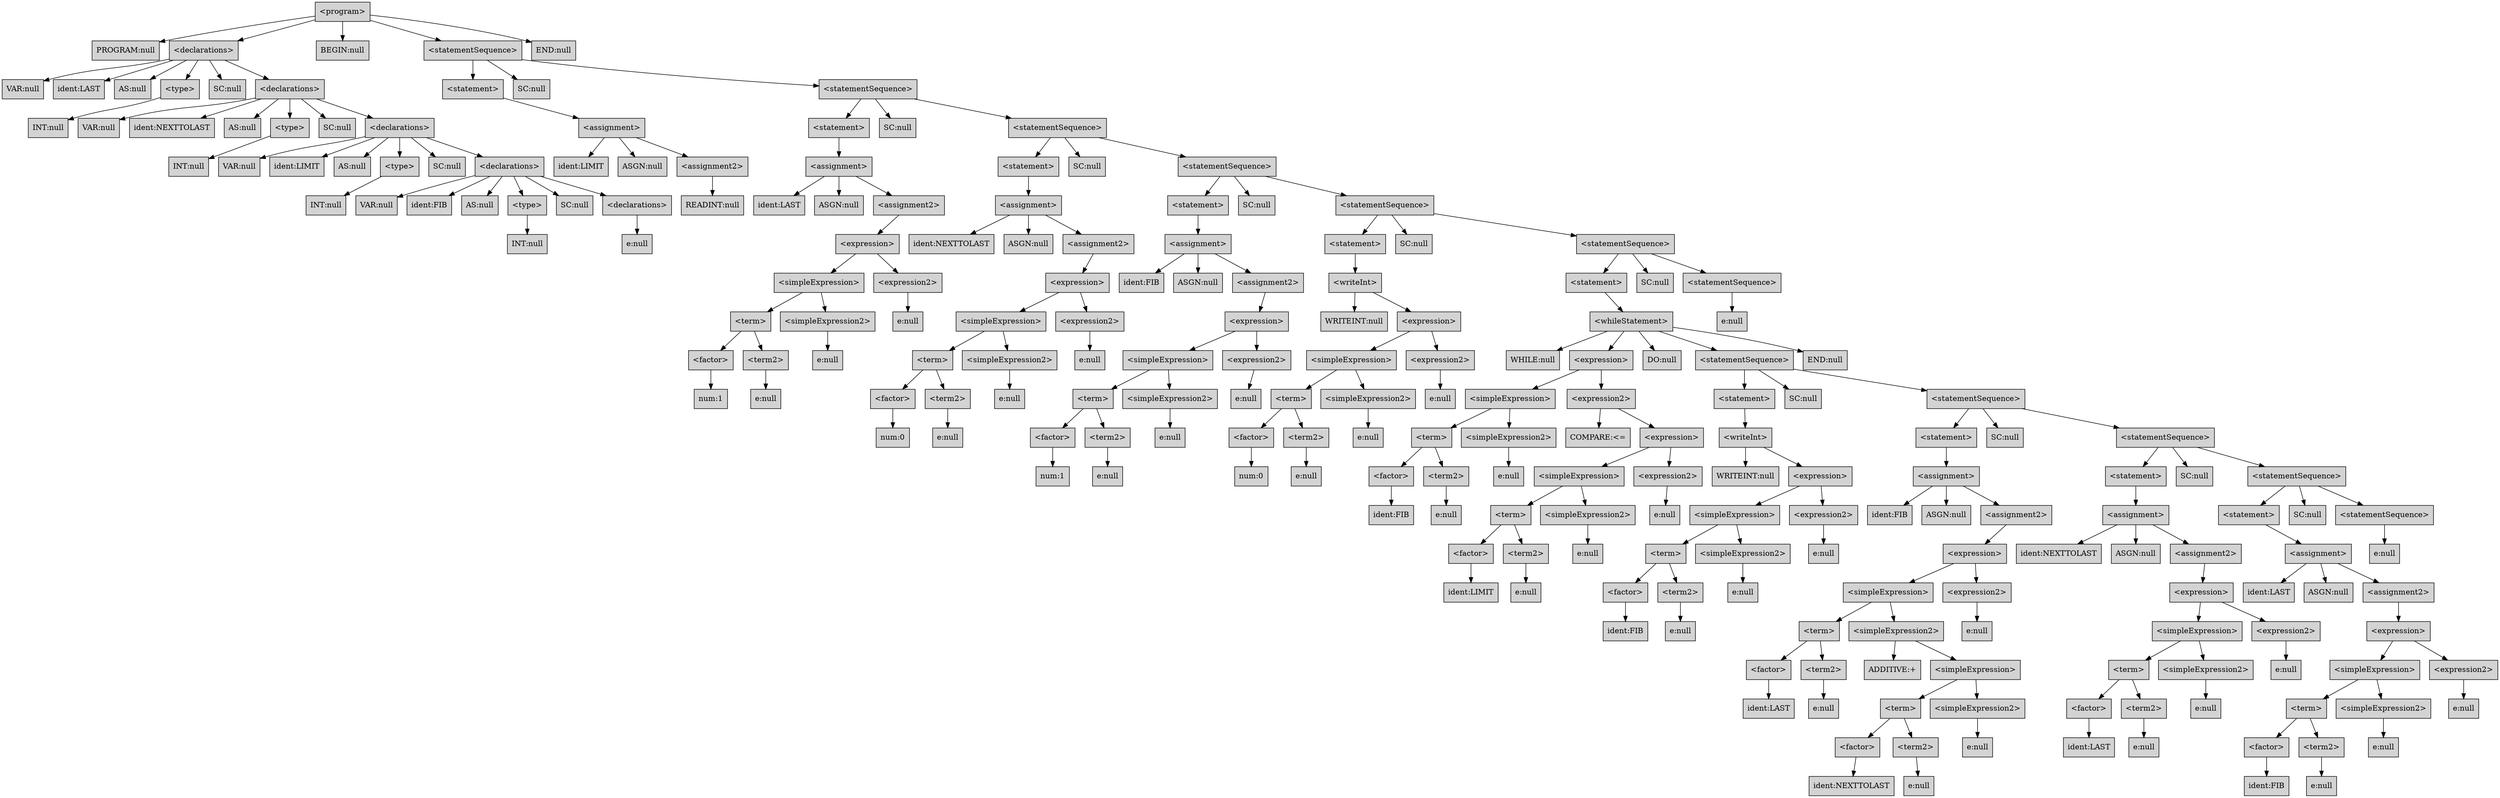 digraph tl12Ast {
ordering=out;
node [shape = box, style = filled, fillcolor="white"]
n1 [label="<program>",fillcolor="/x11/lightgrey",shape=box]
n2 [label="PROGRAM:null",fillcolor="/x11/lightgrey",shape=box]
n1 -> n2
n3 [label="<declarations>",fillcolor="/x11/lightgrey",shape=box]
n1 -> n3
n4 [label="VAR:null",fillcolor="/x11/lightgrey",shape=box]
n3 -> n4
n5 [label="ident:LAST",fillcolor="/x11/lightgrey",shape=box]
n3 -> n5
n6 [label="AS:null",fillcolor="/x11/lightgrey",shape=box]
n3 -> n6
n7 [label="<type>",fillcolor="/x11/lightgrey",shape=box]
n3 -> n7
n8 [label="INT:null",fillcolor="/x11/lightgrey",shape=box]
n7 -> n8
n9 [label="SC:null",fillcolor="/x11/lightgrey",shape=box]
n3 -> n9
n10 [label="<declarations>",fillcolor="/x11/lightgrey",shape=box]
n3 -> n10
n11 [label="VAR:null",fillcolor="/x11/lightgrey",shape=box]
n10 -> n11
n12 [label="ident:NEXTTOLAST",fillcolor="/x11/lightgrey",shape=box]
n10 -> n12
n13 [label="AS:null",fillcolor="/x11/lightgrey",shape=box]
n10 -> n13
n14 [label="<type>",fillcolor="/x11/lightgrey",shape=box]
n10 -> n14
n15 [label="INT:null",fillcolor="/x11/lightgrey",shape=box]
n14 -> n15
n16 [label="SC:null",fillcolor="/x11/lightgrey",shape=box]
n10 -> n16
n17 [label="<declarations>",fillcolor="/x11/lightgrey",shape=box]
n10 -> n17
n18 [label="VAR:null",fillcolor="/x11/lightgrey",shape=box]
n17 -> n18
n19 [label="ident:LIMIT",fillcolor="/x11/lightgrey",shape=box]
n17 -> n19
n20 [label="AS:null",fillcolor="/x11/lightgrey",shape=box]
n17 -> n20
n21 [label="<type>",fillcolor="/x11/lightgrey",shape=box]
n17 -> n21
n22 [label="INT:null",fillcolor="/x11/lightgrey",shape=box]
n21 -> n22
n23 [label="SC:null",fillcolor="/x11/lightgrey",shape=box]
n17 -> n23
n24 [label="<declarations>",fillcolor="/x11/lightgrey",shape=box]
n17 -> n24
n25 [label="VAR:null",fillcolor="/x11/lightgrey",shape=box]
n24 -> n25
n26 [label="ident:FIB",fillcolor="/x11/lightgrey",shape=box]
n24 -> n26
n27 [label="AS:null",fillcolor="/x11/lightgrey",shape=box]
n24 -> n27
n28 [label="<type>",fillcolor="/x11/lightgrey",shape=box]
n24 -> n28
n29 [label="INT:null",fillcolor="/x11/lightgrey",shape=box]
n28 -> n29
n30 [label="SC:null",fillcolor="/x11/lightgrey",shape=box]
n24 -> n30
n31 [label="<declarations>",fillcolor="/x11/lightgrey",shape=box]
n24 -> n31
n32 [label="e:null",fillcolor="/x11/lightgrey",shape=box]
n31 -> n32
n33 [label="BEGIN:null",fillcolor="/x11/lightgrey",shape=box]
n1 -> n33
n34 [label="<statementSequence>",fillcolor="/x11/lightgrey",shape=box]
n1 -> n34
n35 [label="<statement>",fillcolor="/x11/lightgrey",shape=box]
n34 -> n35
n36 [label="<assignment>",fillcolor="/x11/lightgrey",shape=box]
n35 -> n36
n37 [label="ident:LIMIT",fillcolor="/x11/lightgrey",shape=box]
n36 -> n37
n38 [label="ASGN:null",fillcolor="/x11/lightgrey",shape=box]
n36 -> n38
n39 [label="<assignment2>",fillcolor="/x11/lightgrey",shape=box]
n36 -> n39
n40 [label="READINT:null",fillcolor="/x11/lightgrey",shape=box]
n39 -> n40
n41 [label="SC:null",fillcolor="/x11/lightgrey",shape=box]
n34 -> n41
n42 [label="<statementSequence>",fillcolor="/x11/lightgrey",shape=box]
n34 -> n42
n43 [label="<statement>",fillcolor="/x11/lightgrey",shape=box]
n42 -> n43
n44 [label="<assignment>",fillcolor="/x11/lightgrey",shape=box]
n43 -> n44
n45 [label="ident:LAST",fillcolor="/x11/lightgrey",shape=box]
n44 -> n45
n46 [label="ASGN:null",fillcolor="/x11/lightgrey",shape=box]
n44 -> n46
n47 [label="<assignment2>",fillcolor="/x11/lightgrey",shape=box]
n44 -> n47
n48 [label="<expression>",fillcolor="/x11/lightgrey",shape=box]
n47 -> n48
n49 [label="<simpleExpression>",fillcolor="/x11/lightgrey",shape=box]
n48 -> n49
n50 [label="<term>",fillcolor="/x11/lightgrey",shape=box]
n49 -> n50
n51 [label="<factor>",fillcolor="/x11/lightgrey",shape=box]
n50 -> n51
n52 [label="num:1",fillcolor="/x11/lightgrey",shape=box]
n51 -> n52
n53 [label="<term2>",fillcolor="/x11/lightgrey",shape=box]
n50 -> n53
n54 [label="e:null",fillcolor="/x11/lightgrey",shape=box]
n53 -> n54
n55 [label="<simpleExpression2>",fillcolor="/x11/lightgrey",shape=box]
n49 -> n55
n56 [label="e:null",fillcolor="/x11/lightgrey",shape=box]
n55 -> n56
n57 [label="<expression2>",fillcolor="/x11/lightgrey",shape=box]
n48 -> n57
n58 [label="e:null",fillcolor="/x11/lightgrey",shape=box]
n57 -> n58
n59 [label="SC:null",fillcolor="/x11/lightgrey",shape=box]
n42 -> n59
n60 [label="<statementSequence>",fillcolor="/x11/lightgrey",shape=box]
n42 -> n60
n61 [label="<statement>",fillcolor="/x11/lightgrey",shape=box]
n60 -> n61
n62 [label="<assignment>",fillcolor="/x11/lightgrey",shape=box]
n61 -> n62
n63 [label="ident:NEXTTOLAST",fillcolor="/x11/lightgrey",shape=box]
n62 -> n63
n64 [label="ASGN:null",fillcolor="/x11/lightgrey",shape=box]
n62 -> n64
n65 [label="<assignment2>",fillcolor="/x11/lightgrey",shape=box]
n62 -> n65
n66 [label="<expression>",fillcolor="/x11/lightgrey",shape=box]
n65 -> n66
n67 [label="<simpleExpression>",fillcolor="/x11/lightgrey",shape=box]
n66 -> n67
n68 [label="<term>",fillcolor="/x11/lightgrey",shape=box]
n67 -> n68
n69 [label="<factor>",fillcolor="/x11/lightgrey",shape=box]
n68 -> n69
n70 [label="num:0",fillcolor="/x11/lightgrey",shape=box]
n69 -> n70
n71 [label="<term2>",fillcolor="/x11/lightgrey",shape=box]
n68 -> n71
n72 [label="e:null",fillcolor="/x11/lightgrey",shape=box]
n71 -> n72
n73 [label="<simpleExpression2>",fillcolor="/x11/lightgrey",shape=box]
n67 -> n73
n74 [label="e:null",fillcolor="/x11/lightgrey",shape=box]
n73 -> n74
n75 [label="<expression2>",fillcolor="/x11/lightgrey",shape=box]
n66 -> n75
n76 [label="e:null",fillcolor="/x11/lightgrey",shape=box]
n75 -> n76
n77 [label="SC:null",fillcolor="/x11/lightgrey",shape=box]
n60 -> n77
n78 [label="<statementSequence>",fillcolor="/x11/lightgrey",shape=box]
n60 -> n78
n79 [label="<statement>",fillcolor="/x11/lightgrey",shape=box]
n78 -> n79
n80 [label="<assignment>",fillcolor="/x11/lightgrey",shape=box]
n79 -> n80
n81 [label="ident:FIB",fillcolor="/x11/lightgrey",shape=box]
n80 -> n81
n82 [label="ASGN:null",fillcolor="/x11/lightgrey",shape=box]
n80 -> n82
n83 [label="<assignment2>",fillcolor="/x11/lightgrey",shape=box]
n80 -> n83
n84 [label="<expression>",fillcolor="/x11/lightgrey",shape=box]
n83 -> n84
n85 [label="<simpleExpression>",fillcolor="/x11/lightgrey",shape=box]
n84 -> n85
n86 [label="<term>",fillcolor="/x11/lightgrey",shape=box]
n85 -> n86
n87 [label="<factor>",fillcolor="/x11/lightgrey",shape=box]
n86 -> n87
n88 [label="num:1",fillcolor="/x11/lightgrey",shape=box]
n87 -> n88
n89 [label="<term2>",fillcolor="/x11/lightgrey",shape=box]
n86 -> n89
n90 [label="e:null",fillcolor="/x11/lightgrey",shape=box]
n89 -> n90
n91 [label="<simpleExpression2>",fillcolor="/x11/lightgrey",shape=box]
n85 -> n91
n92 [label="e:null",fillcolor="/x11/lightgrey",shape=box]
n91 -> n92
n93 [label="<expression2>",fillcolor="/x11/lightgrey",shape=box]
n84 -> n93
n94 [label="e:null",fillcolor="/x11/lightgrey",shape=box]
n93 -> n94
n95 [label="SC:null",fillcolor="/x11/lightgrey",shape=box]
n78 -> n95
n96 [label="<statementSequence>",fillcolor="/x11/lightgrey",shape=box]
n78 -> n96
n97 [label="<statement>",fillcolor="/x11/lightgrey",shape=box]
n96 -> n97
n98 [label="<writeInt>",fillcolor="/x11/lightgrey",shape=box]
n97 -> n98
n99 [label="WRITEINT:null",fillcolor="/x11/lightgrey",shape=box]
n98 -> n99
n100 [label="<expression>",fillcolor="/x11/lightgrey",shape=box]
n98 -> n100
n101 [label="<simpleExpression>",fillcolor="/x11/lightgrey",shape=box]
n100 -> n101
n102 [label="<term>",fillcolor="/x11/lightgrey",shape=box]
n101 -> n102
n103 [label="<factor>",fillcolor="/x11/lightgrey",shape=box]
n102 -> n103
n104 [label="num:0",fillcolor="/x11/lightgrey",shape=box]
n103 -> n104
n105 [label="<term2>",fillcolor="/x11/lightgrey",shape=box]
n102 -> n105
n106 [label="e:null",fillcolor="/x11/lightgrey",shape=box]
n105 -> n106
n107 [label="<simpleExpression2>",fillcolor="/x11/lightgrey",shape=box]
n101 -> n107
n108 [label="e:null",fillcolor="/x11/lightgrey",shape=box]
n107 -> n108
n109 [label="<expression2>",fillcolor="/x11/lightgrey",shape=box]
n100 -> n109
n110 [label="e:null",fillcolor="/x11/lightgrey",shape=box]
n109 -> n110
n111 [label="SC:null",fillcolor="/x11/lightgrey",shape=box]
n96 -> n111
n112 [label="<statementSequence>",fillcolor="/x11/lightgrey",shape=box]
n96 -> n112
n113 [label="<statement>",fillcolor="/x11/lightgrey",shape=box]
n112 -> n113
n114 [label="<whileStatement>",fillcolor="/x11/lightgrey",shape=box]
n113 -> n114
n115 [label="WHILE:null",fillcolor="/x11/lightgrey",shape=box]
n114 -> n115
n116 [label="<expression>",fillcolor="/x11/lightgrey",shape=box]
n114 -> n116
n117 [label="<simpleExpression>",fillcolor="/x11/lightgrey",shape=box]
n116 -> n117
n118 [label="<term>",fillcolor="/x11/lightgrey",shape=box]
n117 -> n118
n119 [label="<factor>",fillcolor="/x11/lightgrey",shape=box]
n118 -> n119
n120 [label="ident:FIB",fillcolor="/x11/lightgrey",shape=box]
n119 -> n120
n121 [label="<term2>",fillcolor="/x11/lightgrey",shape=box]
n118 -> n121
n122 [label="e:null",fillcolor="/x11/lightgrey",shape=box]
n121 -> n122
n123 [label="<simpleExpression2>",fillcolor="/x11/lightgrey",shape=box]
n117 -> n123
n124 [label="e:null",fillcolor="/x11/lightgrey",shape=box]
n123 -> n124
n125 [label="<expression2>",fillcolor="/x11/lightgrey",shape=box]
n116 -> n125
n126 [label="COMPARE:<=",fillcolor="/x11/lightgrey",shape=box]
n125 -> n126
n127 [label="<expression>",fillcolor="/x11/lightgrey",shape=box]
n125 -> n127
n128 [label="<simpleExpression>",fillcolor="/x11/lightgrey",shape=box]
n127 -> n128
n129 [label="<term>",fillcolor="/x11/lightgrey",shape=box]
n128 -> n129
n130 [label="<factor>",fillcolor="/x11/lightgrey",shape=box]
n129 -> n130
n131 [label="ident:LIMIT",fillcolor="/x11/lightgrey",shape=box]
n130 -> n131
n132 [label="<term2>",fillcolor="/x11/lightgrey",shape=box]
n129 -> n132
n133 [label="e:null",fillcolor="/x11/lightgrey",shape=box]
n132 -> n133
n134 [label="<simpleExpression2>",fillcolor="/x11/lightgrey",shape=box]
n128 -> n134
n135 [label="e:null",fillcolor="/x11/lightgrey",shape=box]
n134 -> n135
n136 [label="<expression2>",fillcolor="/x11/lightgrey",shape=box]
n127 -> n136
n137 [label="e:null",fillcolor="/x11/lightgrey",shape=box]
n136 -> n137
n138 [label="DO:null",fillcolor="/x11/lightgrey",shape=box]
n114 -> n138
n139 [label="<statementSequence>",fillcolor="/x11/lightgrey",shape=box]
n114 -> n139
n140 [label="<statement>",fillcolor="/x11/lightgrey",shape=box]
n139 -> n140
n141 [label="<writeInt>",fillcolor="/x11/lightgrey",shape=box]
n140 -> n141
n142 [label="WRITEINT:null",fillcolor="/x11/lightgrey",shape=box]
n141 -> n142
n143 [label="<expression>",fillcolor="/x11/lightgrey",shape=box]
n141 -> n143
n144 [label="<simpleExpression>",fillcolor="/x11/lightgrey",shape=box]
n143 -> n144
n145 [label="<term>",fillcolor="/x11/lightgrey",shape=box]
n144 -> n145
n146 [label="<factor>",fillcolor="/x11/lightgrey",shape=box]
n145 -> n146
n147 [label="ident:FIB",fillcolor="/x11/lightgrey",shape=box]
n146 -> n147
n148 [label="<term2>",fillcolor="/x11/lightgrey",shape=box]
n145 -> n148
n149 [label="e:null",fillcolor="/x11/lightgrey",shape=box]
n148 -> n149
n150 [label="<simpleExpression2>",fillcolor="/x11/lightgrey",shape=box]
n144 -> n150
n151 [label="e:null",fillcolor="/x11/lightgrey",shape=box]
n150 -> n151
n152 [label="<expression2>",fillcolor="/x11/lightgrey",shape=box]
n143 -> n152
n153 [label="e:null",fillcolor="/x11/lightgrey",shape=box]
n152 -> n153
n154 [label="SC:null",fillcolor="/x11/lightgrey",shape=box]
n139 -> n154
n155 [label="<statementSequence>",fillcolor="/x11/lightgrey",shape=box]
n139 -> n155
n156 [label="<statement>",fillcolor="/x11/lightgrey",shape=box]
n155 -> n156
n157 [label="<assignment>",fillcolor="/x11/lightgrey",shape=box]
n156 -> n157
n158 [label="ident:FIB",fillcolor="/x11/lightgrey",shape=box]
n157 -> n158
n159 [label="ASGN:null",fillcolor="/x11/lightgrey",shape=box]
n157 -> n159
n160 [label="<assignment2>",fillcolor="/x11/lightgrey",shape=box]
n157 -> n160
n161 [label="<expression>",fillcolor="/x11/lightgrey",shape=box]
n160 -> n161
n162 [label="<simpleExpression>",fillcolor="/x11/lightgrey",shape=box]
n161 -> n162
n163 [label="<term>",fillcolor="/x11/lightgrey",shape=box]
n162 -> n163
n164 [label="<factor>",fillcolor="/x11/lightgrey",shape=box]
n163 -> n164
n165 [label="ident:LAST",fillcolor="/x11/lightgrey",shape=box]
n164 -> n165
n166 [label="<term2>",fillcolor="/x11/lightgrey",shape=box]
n163 -> n166
n167 [label="e:null",fillcolor="/x11/lightgrey",shape=box]
n166 -> n167
n168 [label="<simpleExpression2>",fillcolor="/x11/lightgrey",shape=box]
n162 -> n168
n169 [label="ADDITIVE:+",fillcolor="/x11/lightgrey",shape=box]
n168 -> n169
n170 [label="<simpleExpression>",fillcolor="/x11/lightgrey",shape=box]
n168 -> n170
n171 [label="<term>",fillcolor="/x11/lightgrey",shape=box]
n170 -> n171
n172 [label="<factor>",fillcolor="/x11/lightgrey",shape=box]
n171 -> n172
n173 [label="ident:NEXTTOLAST",fillcolor="/x11/lightgrey",shape=box]
n172 -> n173
n174 [label="<term2>",fillcolor="/x11/lightgrey",shape=box]
n171 -> n174
n175 [label="e:null",fillcolor="/x11/lightgrey",shape=box]
n174 -> n175
n176 [label="<simpleExpression2>",fillcolor="/x11/lightgrey",shape=box]
n170 -> n176
n177 [label="e:null",fillcolor="/x11/lightgrey",shape=box]
n176 -> n177
n178 [label="<expression2>",fillcolor="/x11/lightgrey",shape=box]
n161 -> n178
n179 [label="e:null",fillcolor="/x11/lightgrey",shape=box]
n178 -> n179
n180 [label="SC:null",fillcolor="/x11/lightgrey",shape=box]
n155 -> n180
n181 [label="<statementSequence>",fillcolor="/x11/lightgrey",shape=box]
n155 -> n181
n182 [label="<statement>",fillcolor="/x11/lightgrey",shape=box]
n181 -> n182
n183 [label="<assignment>",fillcolor="/x11/lightgrey",shape=box]
n182 -> n183
n184 [label="ident:NEXTTOLAST",fillcolor="/x11/lightgrey",shape=box]
n183 -> n184
n185 [label="ASGN:null",fillcolor="/x11/lightgrey",shape=box]
n183 -> n185
n186 [label="<assignment2>",fillcolor="/x11/lightgrey",shape=box]
n183 -> n186
n187 [label="<expression>",fillcolor="/x11/lightgrey",shape=box]
n186 -> n187
n188 [label="<simpleExpression>",fillcolor="/x11/lightgrey",shape=box]
n187 -> n188
n189 [label="<term>",fillcolor="/x11/lightgrey",shape=box]
n188 -> n189
n190 [label="<factor>",fillcolor="/x11/lightgrey",shape=box]
n189 -> n190
n191 [label="ident:LAST",fillcolor="/x11/lightgrey",shape=box]
n190 -> n191
n192 [label="<term2>",fillcolor="/x11/lightgrey",shape=box]
n189 -> n192
n193 [label="e:null",fillcolor="/x11/lightgrey",shape=box]
n192 -> n193
n194 [label="<simpleExpression2>",fillcolor="/x11/lightgrey",shape=box]
n188 -> n194
n195 [label="e:null",fillcolor="/x11/lightgrey",shape=box]
n194 -> n195
n196 [label="<expression2>",fillcolor="/x11/lightgrey",shape=box]
n187 -> n196
n197 [label="e:null",fillcolor="/x11/lightgrey",shape=box]
n196 -> n197
n198 [label="SC:null",fillcolor="/x11/lightgrey",shape=box]
n181 -> n198
n199 [label="<statementSequence>",fillcolor="/x11/lightgrey",shape=box]
n181 -> n199
n200 [label="<statement>",fillcolor="/x11/lightgrey",shape=box]
n199 -> n200
n201 [label="<assignment>",fillcolor="/x11/lightgrey",shape=box]
n200 -> n201
n202 [label="ident:LAST",fillcolor="/x11/lightgrey",shape=box]
n201 -> n202
n203 [label="ASGN:null",fillcolor="/x11/lightgrey",shape=box]
n201 -> n203
n204 [label="<assignment2>",fillcolor="/x11/lightgrey",shape=box]
n201 -> n204
n205 [label="<expression>",fillcolor="/x11/lightgrey",shape=box]
n204 -> n205
n206 [label="<simpleExpression>",fillcolor="/x11/lightgrey",shape=box]
n205 -> n206
n207 [label="<term>",fillcolor="/x11/lightgrey",shape=box]
n206 -> n207
n208 [label="<factor>",fillcolor="/x11/lightgrey",shape=box]
n207 -> n208
n209 [label="ident:FIB",fillcolor="/x11/lightgrey",shape=box]
n208 -> n209
n210 [label="<term2>",fillcolor="/x11/lightgrey",shape=box]
n207 -> n210
n211 [label="e:null",fillcolor="/x11/lightgrey",shape=box]
n210 -> n211
n212 [label="<simpleExpression2>",fillcolor="/x11/lightgrey",shape=box]
n206 -> n212
n213 [label="e:null",fillcolor="/x11/lightgrey",shape=box]
n212 -> n213
n214 [label="<expression2>",fillcolor="/x11/lightgrey",shape=box]
n205 -> n214
n215 [label="e:null",fillcolor="/x11/lightgrey",shape=box]
n214 -> n215
n216 [label="SC:null",fillcolor="/x11/lightgrey",shape=box]
n199 -> n216
n217 [label="<statementSequence>",fillcolor="/x11/lightgrey",shape=box]
n199 -> n217
n218 [label="e:null",fillcolor="/x11/lightgrey",shape=box]
n217 -> n218
n219 [label="END:null",fillcolor="/x11/lightgrey",shape=box]
n114 -> n219
n220 [label="SC:null",fillcolor="/x11/lightgrey",shape=box]
n112 -> n220
n221 [label="<statementSequence>",fillcolor="/x11/lightgrey",shape=box]
n112 -> n221
n222 [label="e:null",fillcolor="/x11/lightgrey",shape=box]
n221 -> n222
n223 [label="END:null",fillcolor="/x11/lightgrey",shape=box]
n1 -> n223

}
